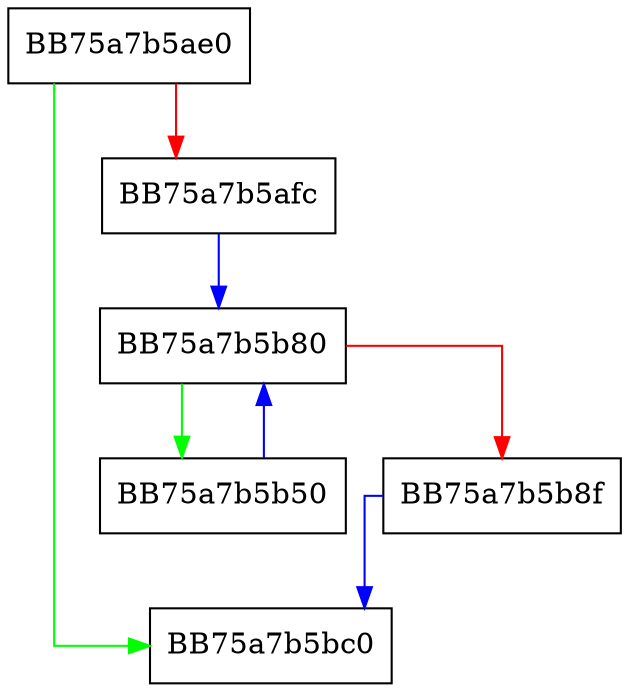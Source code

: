 digraph SymCryptAesCbcDecryptAsm {
  node [shape="box"];
  graph [splines=ortho];
  BB75a7b5ae0 -> BB75a7b5bc0 [color="green"];
  BB75a7b5ae0 -> BB75a7b5afc [color="red"];
  BB75a7b5afc -> BB75a7b5b80 [color="blue"];
  BB75a7b5b50 -> BB75a7b5b80 [color="blue"];
  BB75a7b5b80 -> BB75a7b5b50 [color="green"];
  BB75a7b5b80 -> BB75a7b5b8f [color="red"];
  BB75a7b5b8f -> BB75a7b5bc0 [color="blue"];
}